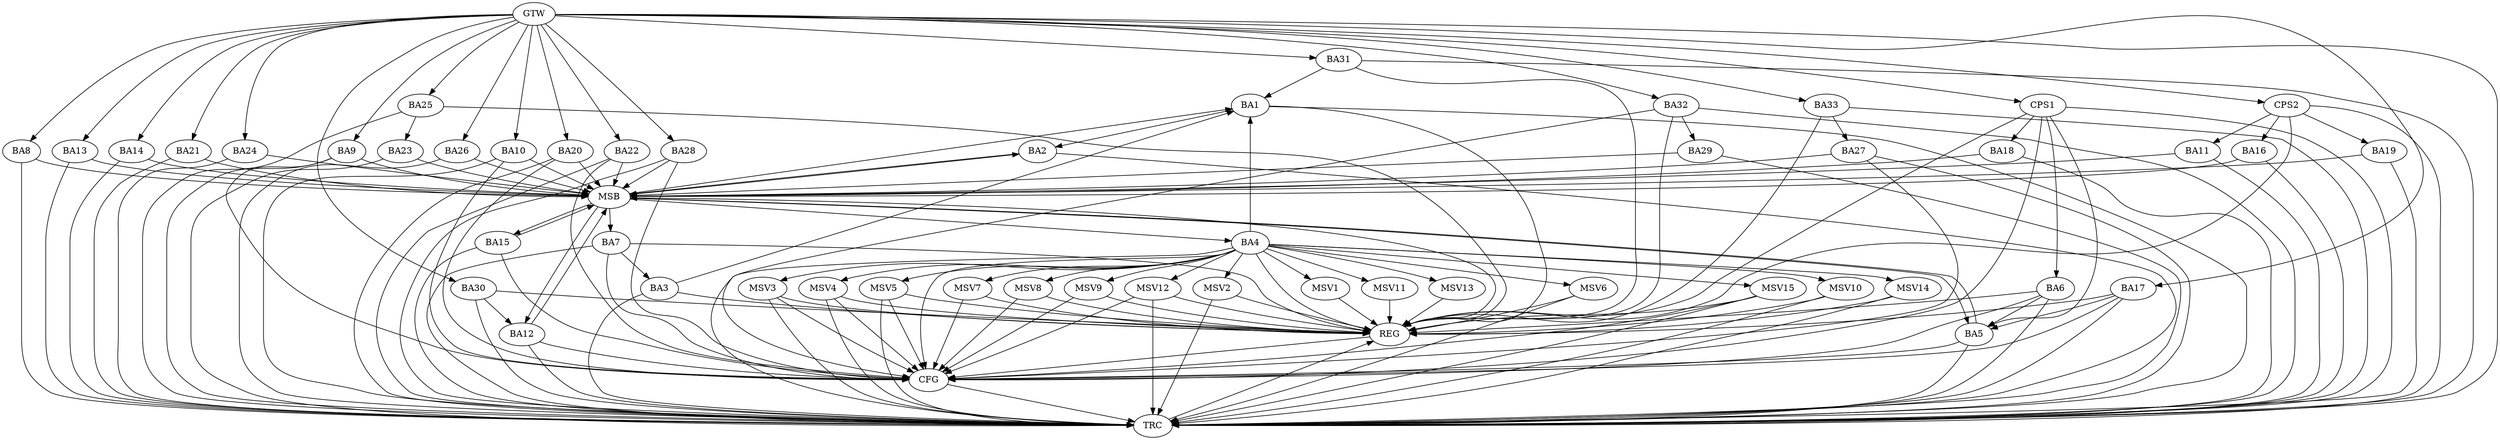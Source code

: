 strict digraph G {
  BA1 [ label="BA1" ];
  BA2 [ label="BA2" ];
  BA3 [ label="BA3" ];
  BA4 [ label="BA4" ];
  BA5 [ label="BA5" ];
  BA6 [ label="BA6" ];
  BA7 [ label="BA7" ];
  BA8 [ label="BA8" ];
  BA9 [ label="BA9" ];
  BA10 [ label="BA10" ];
  BA11 [ label="BA11" ];
  BA12 [ label="BA12" ];
  BA13 [ label="BA13" ];
  BA14 [ label="BA14" ];
  BA15 [ label="BA15" ];
  BA16 [ label="BA16" ];
  BA17 [ label="BA17" ];
  BA18 [ label="BA18" ];
  BA19 [ label="BA19" ];
  BA20 [ label="BA20" ];
  BA21 [ label="BA21" ];
  BA22 [ label="BA22" ];
  BA23 [ label="BA23" ];
  BA24 [ label="BA24" ];
  BA25 [ label="BA25" ];
  BA26 [ label="BA26" ];
  BA27 [ label="BA27" ];
  BA28 [ label="BA28" ];
  BA29 [ label="BA29" ];
  BA30 [ label="BA30" ];
  BA31 [ label="BA31" ];
  BA32 [ label="BA32" ];
  BA33 [ label="BA33" ];
  CPS1 [ label="CPS1" ];
  CPS2 [ label="CPS2" ];
  GTW [ label="GTW" ];
  REG [ label="REG" ];
  MSB [ label="MSB" ];
  CFG [ label="CFG" ];
  TRC [ label="TRC" ];
  MSV1 [ label="MSV1" ];
  MSV2 [ label="MSV2" ];
  MSV3 [ label="MSV3" ];
  MSV4 [ label="MSV4" ];
  MSV5 [ label="MSV5" ];
  MSV6 [ label="MSV6" ];
  MSV7 [ label="MSV7" ];
  MSV8 [ label="MSV8" ];
  MSV9 [ label="MSV9" ];
  MSV10 [ label="MSV10" ];
  MSV11 [ label="MSV11" ];
  MSV12 [ label="MSV12" ];
  MSV13 [ label="MSV13" ];
  MSV14 [ label="MSV14" ];
  MSV15 [ label="MSV15" ];
  BA1 -> BA2;
  BA3 -> BA1;
  BA4 -> BA1;
  BA6 -> BA5;
  BA7 -> BA3;
  BA17 -> BA5;
  BA25 -> BA23;
  BA30 -> BA12;
  BA31 -> BA1;
  BA32 -> BA29;
  BA33 -> BA27;
  CPS1 -> BA6;
  CPS1 -> BA18;
  CPS1 -> BA5;
  CPS2 -> BA11;
  CPS2 -> BA16;
  CPS2 -> BA19;
  GTW -> BA8;
  GTW -> BA9;
  GTW -> BA10;
  GTW -> BA13;
  GTW -> BA14;
  GTW -> BA17;
  GTW -> BA20;
  GTW -> BA21;
  GTW -> BA22;
  GTW -> BA24;
  GTW -> BA25;
  GTW -> BA26;
  GTW -> BA28;
  GTW -> BA30;
  GTW -> BA31;
  GTW -> BA32;
  GTW -> BA33;
  GTW -> CPS1;
  GTW -> CPS2;
  BA1 -> REG;
  BA3 -> REG;
  BA4 -> REG;
  BA6 -> REG;
  BA7 -> REG;
  BA17 -> REG;
  BA25 -> REG;
  BA30 -> REG;
  BA31 -> REG;
  BA32 -> REG;
  BA33 -> REG;
  CPS1 -> REG;
  CPS2 -> REG;
  BA2 -> MSB;
  MSB -> BA1;
  MSB -> REG;
  BA5 -> MSB;
  BA8 -> MSB;
  BA9 -> MSB;
  MSB -> BA4;
  BA10 -> MSB;
  MSB -> BA5;
  BA11 -> MSB;
  MSB -> BA7;
  BA12 -> MSB;
  BA13 -> MSB;
  BA14 -> MSB;
  BA15 -> MSB;
  MSB -> BA2;
  BA16 -> MSB;
  BA18 -> MSB;
  MSB -> BA15;
  BA19 -> MSB;
  BA20 -> MSB;
  BA21 -> MSB;
  MSB -> BA12;
  BA22 -> MSB;
  BA23 -> MSB;
  BA24 -> MSB;
  BA26 -> MSB;
  BA27 -> MSB;
  BA28 -> MSB;
  BA29 -> MSB;
  BA4 -> CFG;
  BA28 -> CFG;
  BA5 -> CFG;
  BA32 -> CFG;
  BA9 -> CFG;
  BA20 -> CFG;
  BA6 -> CFG;
  CPS1 -> CFG;
  BA12 -> CFG;
  BA15 -> CFG;
  BA22 -> CFG;
  BA27 -> CFG;
  BA17 -> CFG;
  BA10 -> CFG;
  BA7 -> CFG;
  REG -> CFG;
  BA1 -> TRC;
  BA2 -> TRC;
  BA3 -> TRC;
  BA4 -> TRC;
  BA5 -> TRC;
  BA6 -> TRC;
  BA7 -> TRC;
  BA8 -> TRC;
  BA9 -> TRC;
  BA10 -> TRC;
  BA11 -> TRC;
  BA12 -> TRC;
  BA13 -> TRC;
  BA14 -> TRC;
  BA15 -> TRC;
  BA16 -> TRC;
  BA17 -> TRC;
  BA18 -> TRC;
  BA19 -> TRC;
  BA20 -> TRC;
  BA21 -> TRC;
  BA22 -> TRC;
  BA23 -> TRC;
  BA24 -> TRC;
  BA25 -> TRC;
  BA26 -> TRC;
  BA27 -> TRC;
  BA28 -> TRC;
  BA29 -> TRC;
  BA30 -> TRC;
  BA31 -> TRC;
  BA32 -> TRC;
  BA33 -> TRC;
  CPS1 -> TRC;
  CPS2 -> TRC;
  GTW -> TRC;
  CFG -> TRC;
  TRC -> REG;
  BA4 -> MSV1;
  BA4 -> MSV2;
  BA4 -> MSV3;
  MSV1 -> REG;
  MSV2 -> REG;
  MSV2 -> TRC;
  MSV3 -> REG;
  MSV3 -> TRC;
  MSV3 -> CFG;
  BA4 -> MSV4;
  MSV4 -> REG;
  MSV4 -> TRC;
  MSV4 -> CFG;
  BA4 -> MSV5;
  MSV5 -> REG;
  MSV5 -> TRC;
  MSV5 -> CFG;
  BA4 -> MSV6;
  BA4 -> MSV7;
  MSV6 -> REG;
  MSV6 -> TRC;
  MSV7 -> REG;
  MSV7 -> CFG;
  BA4 -> MSV8;
  MSV8 -> REG;
  MSV8 -> CFG;
  BA4 -> MSV9;
  BA4 -> MSV10;
  MSV9 -> REG;
  MSV9 -> CFG;
  MSV10 -> REG;
  MSV10 -> TRC;
  BA4 -> MSV11;
  BA4 -> MSV12;
  BA4 -> MSV13;
  MSV11 -> REG;
  MSV12 -> REG;
  MSV12 -> TRC;
  MSV12 -> CFG;
  MSV13 -> REG;
  BA4 -> MSV14;
  MSV14 -> REG;
  MSV14 -> TRC;
  BA4 -> MSV15;
  MSV15 -> REG;
  MSV15 -> TRC;
  MSV15 -> CFG;
}
